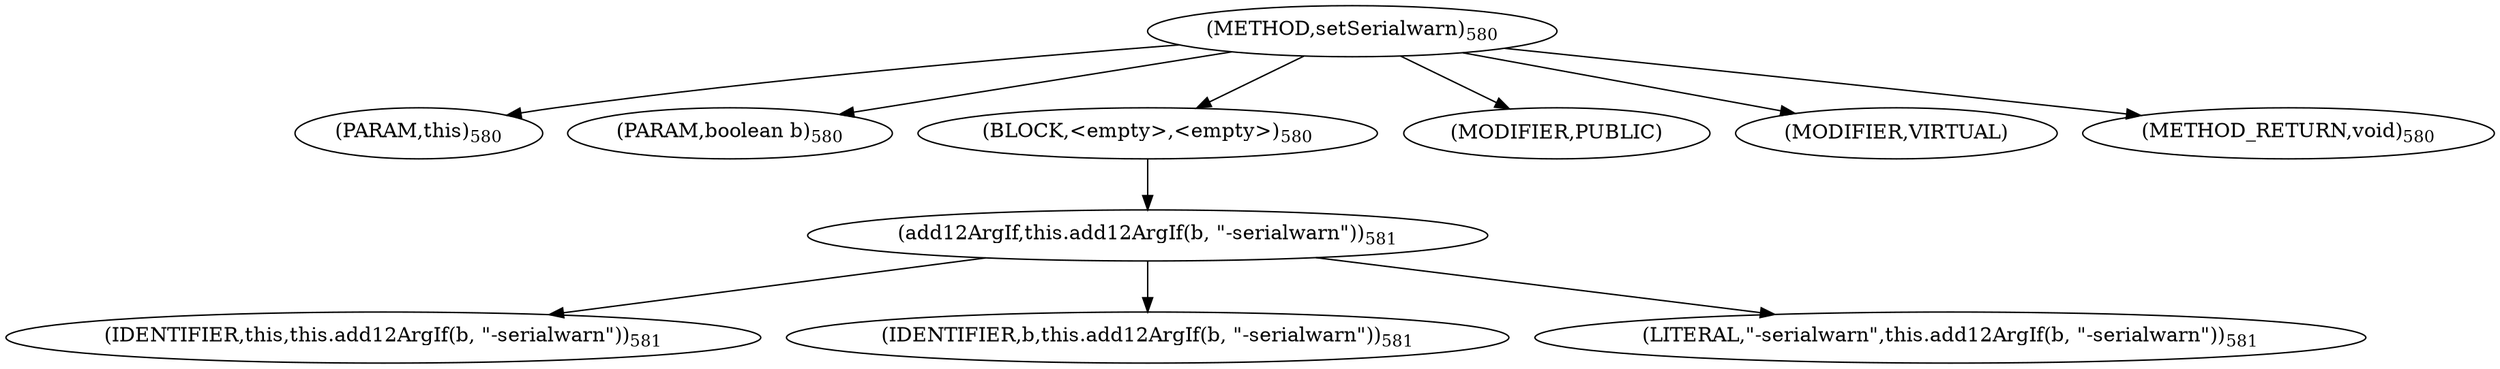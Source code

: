 digraph "setSerialwarn" {  
"1890" [label = <(METHOD,setSerialwarn)<SUB>580</SUB>> ]
"192" [label = <(PARAM,this)<SUB>580</SUB>> ]
"1891" [label = <(PARAM,boolean b)<SUB>580</SUB>> ]
"1892" [label = <(BLOCK,&lt;empty&gt;,&lt;empty&gt;)<SUB>580</SUB>> ]
"1893" [label = <(add12ArgIf,this.add12ArgIf(b, &quot;-serialwarn&quot;))<SUB>581</SUB>> ]
"191" [label = <(IDENTIFIER,this,this.add12ArgIf(b, &quot;-serialwarn&quot;))<SUB>581</SUB>> ]
"1894" [label = <(IDENTIFIER,b,this.add12ArgIf(b, &quot;-serialwarn&quot;))<SUB>581</SUB>> ]
"1895" [label = <(LITERAL,&quot;-serialwarn&quot;,this.add12ArgIf(b, &quot;-serialwarn&quot;))<SUB>581</SUB>> ]
"1896" [label = <(MODIFIER,PUBLIC)> ]
"1897" [label = <(MODIFIER,VIRTUAL)> ]
"1898" [label = <(METHOD_RETURN,void)<SUB>580</SUB>> ]
  "1890" -> "192" 
  "1890" -> "1891" 
  "1890" -> "1892" 
  "1890" -> "1896" 
  "1890" -> "1897" 
  "1890" -> "1898" 
  "1892" -> "1893" 
  "1893" -> "191" 
  "1893" -> "1894" 
  "1893" -> "1895" 
}
